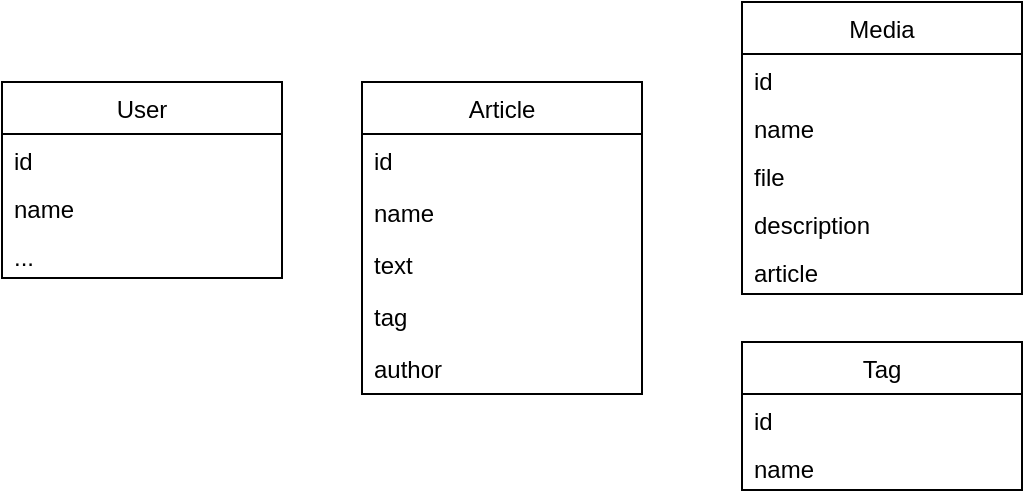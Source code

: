 <mxfile version="20.6.2" type="device"><diagram id="C5RBs43oDa-KdzZeNtuy" name="Page-1"><mxGraphModel dx="556" dy="395" grid="1" gridSize="10" guides="1" tooltips="1" connect="1" arrows="1" fold="1" page="1" pageScale="1" pageWidth="827" pageHeight="1169" math="0" shadow="0"><root><mxCell id="WIyWlLk6GJQsqaUBKTNV-0"/><mxCell id="WIyWlLk6GJQsqaUBKTNV-1" parent="WIyWlLk6GJQsqaUBKTNV-0"/><mxCell id="OB2gVB-gcmUMBhbpFZ0O-1" value="User" style="swimlane;fontStyle=0;childLayout=stackLayout;horizontal=1;startSize=26;fillColor=none;horizontalStack=0;resizeParent=1;resizeParentMax=0;resizeLast=0;collapsible=1;marginBottom=0;" vertex="1" parent="WIyWlLk6GJQsqaUBKTNV-1"><mxGeometry x="140" y="180" width="140" height="98" as="geometry"/></mxCell><mxCell id="OB2gVB-gcmUMBhbpFZ0O-3" value="id" style="text;strokeColor=none;fillColor=none;align=left;verticalAlign=top;spacingLeft=4;spacingRight=4;overflow=hidden;rotatable=0;points=[[0,0.5],[1,0.5]];portConstraint=eastwest;" vertex="1" parent="OB2gVB-gcmUMBhbpFZ0O-1"><mxGeometry y="26" width="140" height="24" as="geometry"/></mxCell><mxCell id="OB2gVB-gcmUMBhbpFZ0O-7" value="name" style="text;strokeColor=none;fillColor=none;align=left;verticalAlign=top;spacingLeft=4;spacingRight=4;overflow=hidden;rotatable=0;points=[[0,0.5],[1,0.5]];portConstraint=eastwest;" vertex="1" parent="OB2gVB-gcmUMBhbpFZ0O-1"><mxGeometry y="50" width="140" height="24" as="geometry"/></mxCell><mxCell id="OB2gVB-gcmUMBhbpFZ0O-8" value="..." style="text;strokeColor=none;fillColor=none;align=left;verticalAlign=top;spacingLeft=4;spacingRight=4;overflow=hidden;rotatable=0;points=[[0,0.5],[1,0.5]];portConstraint=eastwest;" vertex="1" parent="OB2gVB-gcmUMBhbpFZ0O-1"><mxGeometry y="74" width="140" height="24" as="geometry"/></mxCell><mxCell id="OB2gVB-gcmUMBhbpFZ0O-5" value="Article" style="swimlane;fontStyle=0;childLayout=stackLayout;horizontal=1;startSize=26;fillColor=none;horizontalStack=0;resizeParent=1;resizeParentMax=0;resizeLast=0;collapsible=1;marginBottom=0;" vertex="1" parent="WIyWlLk6GJQsqaUBKTNV-1"><mxGeometry x="320" y="180" width="140" height="156" as="geometry"/></mxCell><mxCell id="OB2gVB-gcmUMBhbpFZ0O-6" value="id" style="text;strokeColor=none;fillColor=none;align=left;verticalAlign=top;spacingLeft=4;spacingRight=4;overflow=hidden;rotatable=0;points=[[0,0.5],[1,0.5]];portConstraint=eastwest;" vertex="1" parent="OB2gVB-gcmUMBhbpFZ0O-5"><mxGeometry y="26" width="140" height="26" as="geometry"/></mxCell><mxCell id="OB2gVB-gcmUMBhbpFZ0O-9" value="name" style="text;strokeColor=none;fillColor=none;align=left;verticalAlign=top;spacingLeft=4;spacingRight=4;overflow=hidden;rotatable=0;points=[[0,0.5],[1,0.5]];portConstraint=eastwest;" vertex="1" parent="OB2gVB-gcmUMBhbpFZ0O-5"><mxGeometry y="52" width="140" height="26" as="geometry"/></mxCell><mxCell id="OB2gVB-gcmUMBhbpFZ0O-10" value="text" style="text;strokeColor=none;fillColor=none;align=left;verticalAlign=top;spacingLeft=4;spacingRight=4;overflow=hidden;rotatable=0;points=[[0,0.5],[1,0.5]];portConstraint=eastwest;" vertex="1" parent="OB2gVB-gcmUMBhbpFZ0O-5"><mxGeometry y="78" width="140" height="26" as="geometry"/></mxCell><mxCell id="OB2gVB-gcmUMBhbpFZ0O-12" value="tag" style="text;strokeColor=none;fillColor=none;align=left;verticalAlign=top;spacingLeft=4;spacingRight=4;overflow=hidden;rotatable=0;points=[[0,0.5],[1,0.5]];portConstraint=eastwest;" vertex="1" parent="OB2gVB-gcmUMBhbpFZ0O-5"><mxGeometry y="104" width="140" height="26" as="geometry"/></mxCell><mxCell id="OB2gVB-gcmUMBhbpFZ0O-13" value="author" style="text;strokeColor=none;fillColor=none;align=left;verticalAlign=top;spacingLeft=4;spacingRight=4;overflow=hidden;rotatable=0;points=[[0,0.5],[1,0.5]];portConstraint=eastwest;" vertex="1" parent="OB2gVB-gcmUMBhbpFZ0O-5"><mxGeometry y="130" width="140" height="26" as="geometry"/></mxCell><mxCell id="OB2gVB-gcmUMBhbpFZ0O-14" value="Tag" style="swimlane;fontStyle=0;childLayout=stackLayout;horizontal=1;startSize=26;fillColor=none;horizontalStack=0;resizeParent=1;resizeParentMax=0;resizeLast=0;collapsible=1;marginBottom=0;" vertex="1" parent="WIyWlLk6GJQsqaUBKTNV-1"><mxGeometry x="510" y="310" width="140" height="74" as="geometry"/></mxCell><mxCell id="OB2gVB-gcmUMBhbpFZ0O-15" value="id" style="text;strokeColor=none;fillColor=none;align=left;verticalAlign=top;spacingLeft=4;spacingRight=4;overflow=hidden;rotatable=0;points=[[0,0.5],[1,0.5]];portConstraint=eastwest;" vertex="1" parent="OB2gVB-gcmUMBhbpFZ0O-14"><mxGeometry y="26" width="140" height="24" as="geometry"/></mxCell><mxCell id="OB2gVB-gcmUMBhbpFZ0O-16" value="name" style="text;strokeColor=none;fillColor=none;align=left;verticalAlign=top;spacingLeft=4;spacingRight=4;overflow=hidden;rotatable=0;points=[[0,0.5],[1,0.5]];portConstraint=eastwest;" vertex="1" parent="OB2gVB-gcmUMBhbpFZ0O-14"><mxGeometry y="50" width="140" height="24" as="geometry"/></mxCell><mxCell id="OB2gVB-gcmUMBhbpFZ0O-18" value="Media" style="swimlane;fontStyle=0;childLayout=stackLayout;horizontal=1;startSize=26;fillColor=none;horizontalStack=0;resizeParent=1;resizeParentMax=0;resizeLast=0;collapsible=1;marginBottom=0;" vertex="1" parent="WIyWlLk6GJQsqaUBKTNV-1"><mxGeometry x="510" y="140" width="140" height="146" as="geometry"/></mxCell><mxCell id="OB2gVB-gcmUMBhbpFZ0O-19" value="id" style="text;strokeColor=none;fillColor=none;align=left;verticalAlign=top;spacingLeft=4;spacingRight=4;overflow=hidden;rotatable=0;points=[[0,0.5],[1,0.5]];portConstraint=eastwest;" vertex="1" parent="OB2gVB-gcmUMBhbpFZ0O-18"><mxGeometry y="26" width="140" height="24" as="geometry"/></mxCell><mxCell id="OB2gVB-gcmUMBhbpFZ0O-20" value="name" style="text;strokeColor=none;fillColor=none;align=left;verticalAlign=top;spacingLeft=4;spacingRight=4;overflow=hidden;rotatable=0;points=[[0,0.5],[1,0.5]];portConstraint=eastwest;" vertex="1" parent="OB2gVB-gcmUMBhbpFZ0O-18"><mxGeometry y="50" width="140" height="24" as="geometry"/></mxCell><mxCell id="OB2gVB-gcmUMBhbpFZ0O-21" value="file" style="text;strokeColor=none;fillColor=none;align=left;verticalAlign=top;spacingLeft=4;spacingRight=4;overflow=hidden;rotatable=0;points=[[0,0.5],[1,0.5]];portConstraint=eastwest;" vertex="1" parent="OB2gVB-gcmUMBhbpFZ0O-18"><mxGeometry y="74" width="140" height="24" as="geometry"/></mxCell><mxCell id="OB2gVB-gcmUMBhbpFZ0O-22" value="description" style="text;strokeColor=none;fillColor=none;align=left;verticalAlign=top;spacingLeft=4;spacingRight=4;overflow=hidden;rotatable=0;points=[[0,0.5],[1,0.5]];portConstraint=eastwest;" vertex="1" parent="OB2gVB-gcmUMBhbpFZ0O-18"><mxGeometry y="98" width="140" height="24" as="geometry"/></mxCell><mxCell id="OB2gVB-gcmUMBhbpFZ0O-23" value="article" style="text;strokeColor=none;fillColor=none;align=left;verticalAlign=top;spacingLeft=4;spacingRight=4;overflow=hidden;rotatable=0;points=[[0,0.5],[1,0.5]];portConstraint=eastwest;" vertex="1" parent="OB2gVB-gcmUMBhbpFZ0O-18"><mxGeometry y="122" width="140" height="24" as="geometry"/></mxCell></root></mxGraphModel></diagram></mxfile>